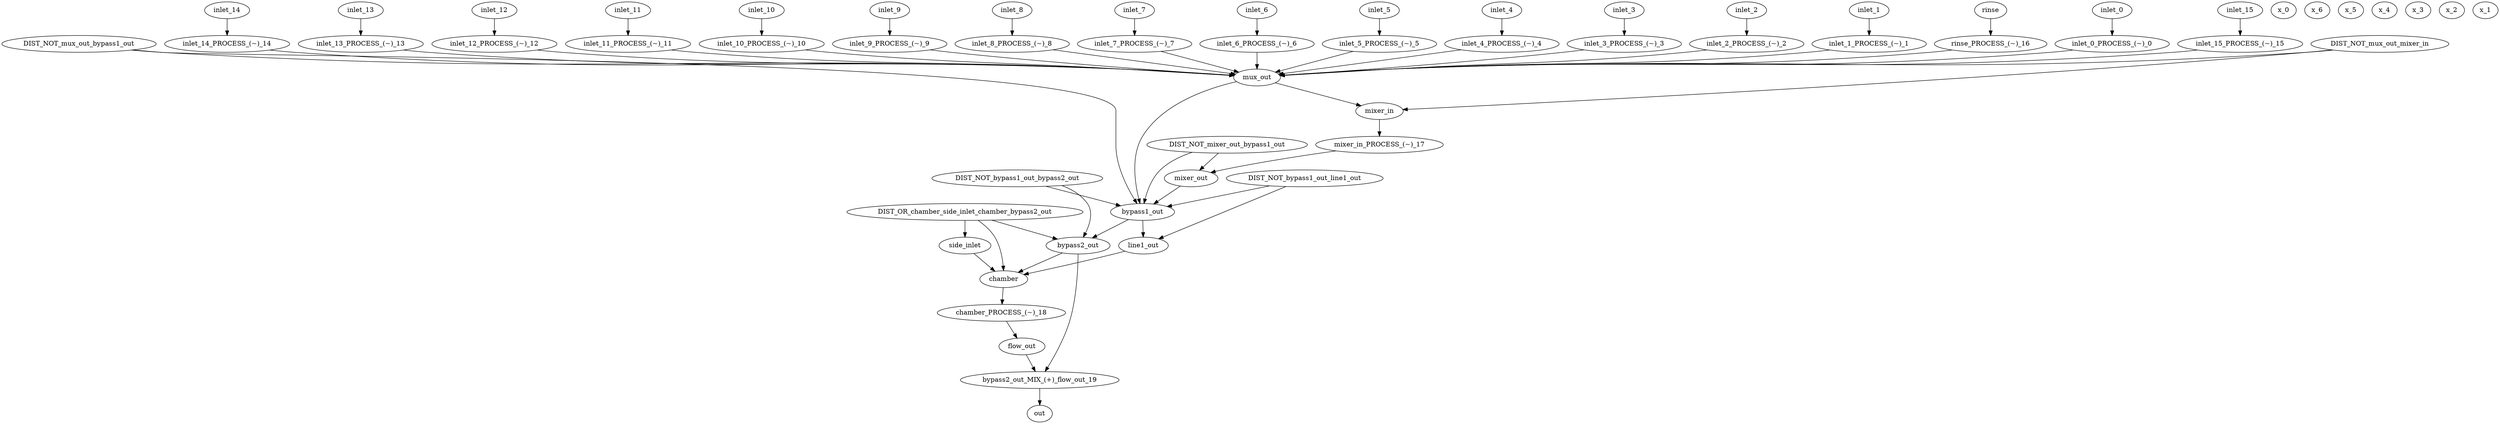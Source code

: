 strict digraph "" {
	inlet_0 -> "inlet_0_PROCESS_(~)_0";
	inlet_15 -> "inlet_15_PROCESS_(~)_15";
	inlet_14 -> "inlet_14_PROCESS_(~)_14";
	inlet_13 -> "inlet_13_PROCESS_(~)_13";
	inlet_12 -> "inlet_12_PROCESS_(~)_12";
	inlet_11 -> "inlet_11_PROCESS_(~)_11";
	inlet_10 -> "inlet_10_PROCESS_(~)_10";
	inlet_9 -> "inlet_9_PROCESS_(~)_9";
	inlet_8 -> "inlet_8_PROCESS_(~)_8";
	inlet_7 -> "inlet_7_PROCESS_(~)_7";
	inlet_6 -> "inlet_6_PROCESS_(~)_6";
	inlet_5 -> "inlet_5_PROCESS_(~)_5";
	inlet_4 -> "inlet_4_PROCESS_(~)_4";
	inlet_3 -> "inlet_3_PROCESS_(~)_3";
	inlet_2 -> "inlet_2_PROCESS_(~)_2";
	inlet_1 -> "inlet_1_PROCESS_(~)_1";
	rinse -> "rinse_PROCESS_(~)_16";
	side_inlet -> chamber;
	x_0;
	x_6;
	x_5;
	x_4;
	x_3;
	x_2;
	x_1;
	mux_out -> bypass1_out;
	mux_out -> mixer_in;
	"inlet_0_PROCESS_(~)_0" -> mux_out;
	"inlet_1_PROCESS_(~)_1" -> mux_out;
	"inlet_2_PROCESS_(~)_2" -> mux_out;
	"inlet_3_PROCESS_(~)_3" -> mux_out;
	"inlet_4_PROCESS_(~)_4" -> mux_out;
	"inlet_5_PROCESS_(~)_5" -> mux_out;
	"inlet_6_PROCESS_(~)_6" -> mux_out;
	"inlet_7_PROCESS_(~)_7" -> mux_out;
	"inlet_8_PROCESS_(~)_8" -> mux_out;
	"inlet_9_PROCESS_(~)_9" -> mux_out;
	"inlet_10_PROCESS_(~)_10" -> mux_out;
	"inlet_11_PROCESS_(~)_11" -> mux_out;
	"inlet_12_PROCESS_(~)_12" -> mux_out;
	"inlet_13_PROCESS_(~)_13" -> mux_out;
	"inlet_14_PROCESS_(~)_14" -> mux_out;
	"inlet_15_PROCESS_(~)_15" -> mux_out;
	"rinse_PROCESS_(~)_16" -> mux_out;
	bypass1_out -> bypass2_out;
	bypass1_out -> line1_out;
	mixer_in -> "mixer_in_PROCESS_(~)_17";
	mixer_out -> bypass1_out;
	DIST_NOT_mux_out_mixer_in -> mux_out;
	DIST_NOT_mux_out_mixer_in -> mixer_in;
	DIST_NOT_mux_out_bypass1_out -> mux_out;
	DIST_NOT_mux_out_bypass1_out -> bypass1_out;
	"mixer_in_PROCESS_(~)_17" -> mixer_out;
	DIST_NOT_mixer_out_bypass1_out -> bypass1_out;
	DIST_NOT_mixer_out_bypass1_out -> mixer_out;
	bypass2_out -> chamber;
	bypass2_out -> "bypass2_out_MIX_(+)_flow_out_19";
	line1_out -> chamber;
	flow_out -> "bypass2_out_MIX_(+)_flow_out_19";
	DIST_NOT_bypass1_out_bypass2_out -> bypass1_out;
	DIST_NOT_bypass1_out_bypass2_out -> bypass2_out;
	DIST_NOT_bypass1_out_line1_out -> bypass1_out;
	DIST_NOT_bypass1_out_line1_out -> line1_out;
	chamber -> "chamber_PROCESS_(~)_18";
	DIST_OR_chamber_side_inlet_chamber_bypass2_out -> side_inlet;
	DIST_OR_chamber_side_inlet_chamber_bypass2_out -> bypass2_out;
	DIST_OR_chamber_side_inlet_chamber_bypass2_out -> chamber;
	"chamber_PROCESS_(~)_18" -> flow_out;
	"bypass2_out_MIX_(+)_flow_out_19" -> out;
}

